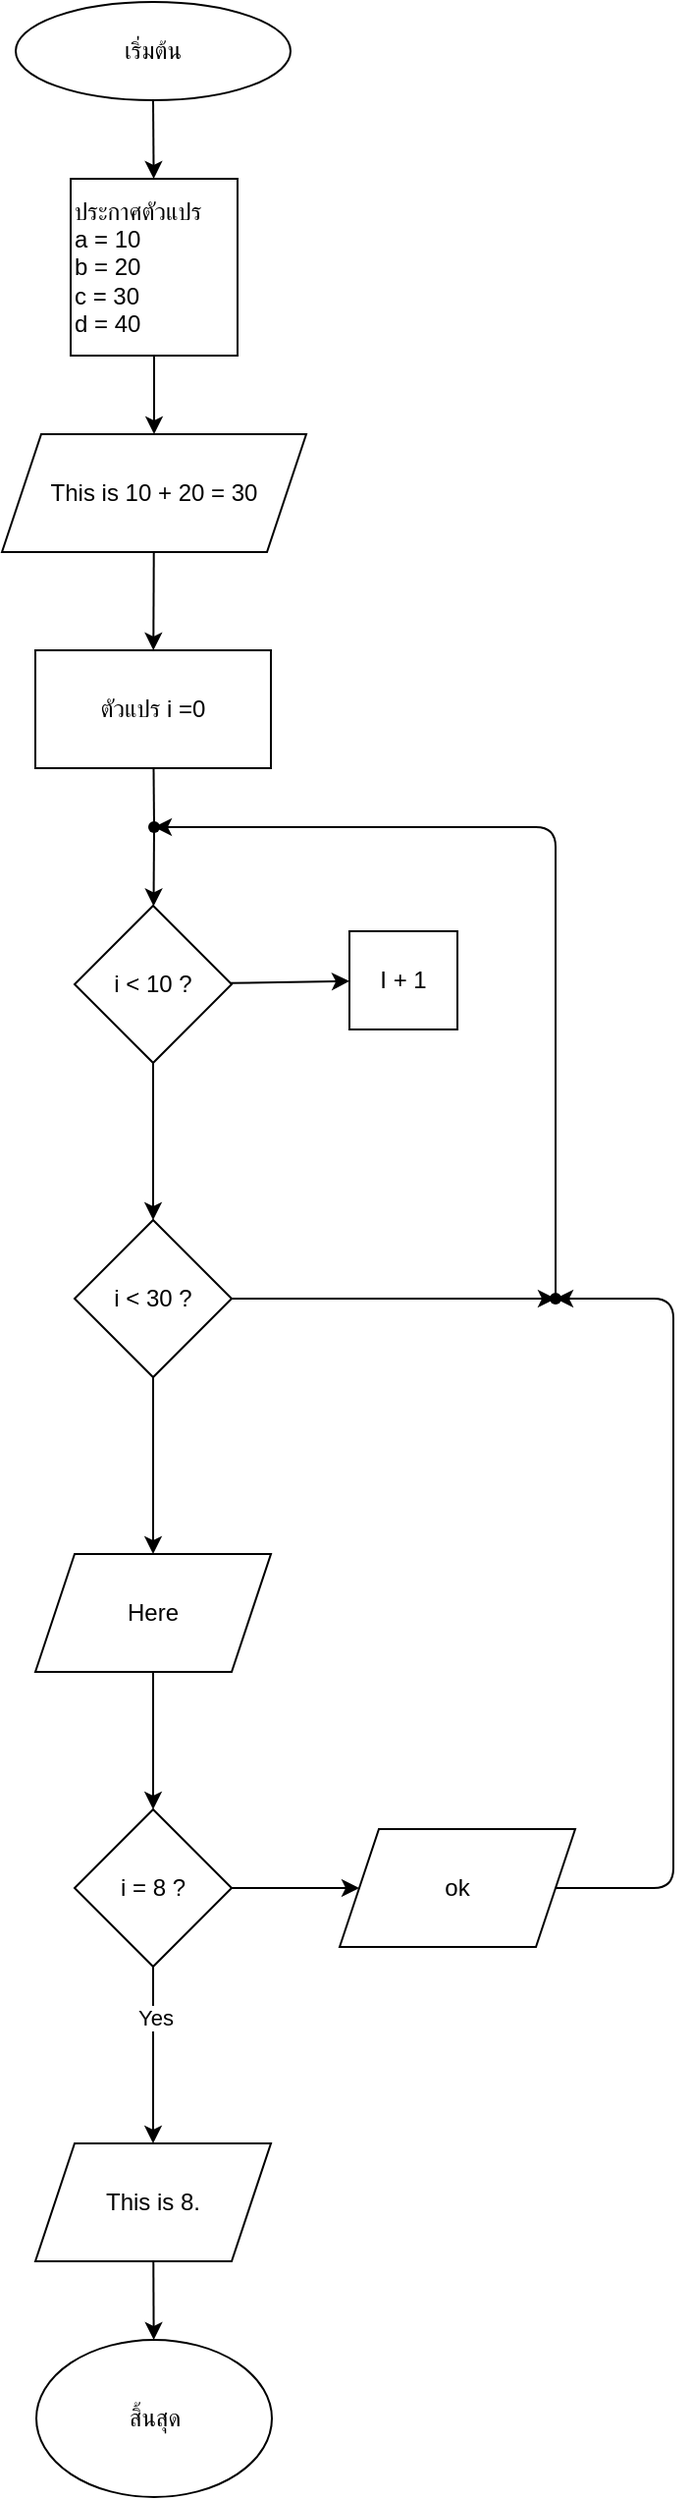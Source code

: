 <mxfile>
    <diagram id="5EaZELjJOPU8GoBZxEPi" name="Page-1">
        <mxGraphModel dx="406" dy="503" grid="1" gridSize="10" guides="1" tooltips="1" connect="1" arrows="1" fold="1" page="1" pageScale="1" pageWidth="3300" pageHeight="4681" math="0" shadow="0">
            <root>
                <mxCell id="0"/>
                <mxCell id="1" parent="0"/>
                <mxCell id="4" value="" style="edgeStyle=none;html=1;" edge="1" parent="1" source="2" target="3">
                    <mxGeometry relative="1" as="geometry"/>
                </mxCell>
                <mxCell id="2" value="เริ่มต้น" style="ellipse;whiteSpace=wrap;html=1;" vertex="1" parent="1">
                    <mxGeometry x="355" y="30" width="140" height="50" as="geometry"/>
                </mxCell>
                <mxCell id="6" value="" style="edgeStyle=none;html=1;" edge="1" parent="1" source="3" target="5">
                    <mxGeometry relative="1" as="geometry"/>
                </mxCell>
                <mxCell id="3" value="ประกาศตัวแปร&lt;br&gt;a = 10&lt;br&gt;b = 20&lt;br&gt;c = 30&lt;br&gt;d = 40&lt;br&gt;" style="rounded=0;whiteSpace=wrap;html=1;align=left;" vertex="1" parent="1">
                    <mxGeometry x="383" y="120" width="85" height="90" as="geometry"/>
                </mxCell>
                <mxCell id="22" value="" style="edgeStyle=none;html=1;" edge="1" parent="1" source="5" target="7">
                    <mxGeometry relative="1" as="geometry"/>
                </mxCell>
                <mxCell id="5" value="This is 10 + 20 = 30" style="shape=parallelogram;perimeter=parallelogramPerimeter;whiteSpace=wrap;html=1;fixedSize=1;" vertex="1" parent="1">
                    <mxGeometry x="348" y="250" width="155" height="60" as="geometry"/>
                </mxCell>
                <mxCell id="23" value="" style="edgeStyle=none;html=1;startArrow=none;" edge="1" parent="1" source="40" target="8">
                    <mxGeometry relative="1" as="geometry"/>
                </mxCell>
                <mxCell id="7" value="ตัวแปร i =0" style="rounded=0;whiteSpace=wrap;html=1;" vertex="1" parent="1">
                    <mxGeometry x="365" y="360" width="120" height="60" as="geometry"/>
                </mxCell>
                <mxCell id="13" value="" style="edgeStyle=none;html=1;" edge="1" parent="1" source="8" target="12">
                    <mxGeometry relative="1" as="geometry"/>
                </mxCell>
                <mxCell id="25" value="" style="edgeStyle=none;html=1;" edge="1" parent="1" source="8" target="24">
                    <mxGeometry relative="1" as="geometry"/>
                </mxCell>
                <mxCell id="8" value="i &amp;lt; 10 ?" style="rhombus;whiteSpace=wrap;html=1;" vertex="1" parent="1">
                    <mxGeometry x="385" y="490" width="80" height="80" as="geometry"/>
                </mxCell>
                <mxCell id="15" value="" style="edgeStyle=none;html=1;" edge="1" parent="1" source="12" target="14">
                    <mxGeometry relative="1" as="geometry"/>
                </mxCell>
                <mxCell id="34" value="" style="edgeStyle=none;html=1;" edge="1" parent="1" source="12" target="33">
                    <mxGeometry relative="1" as="geometry"/>
                </mxCell>
                <mxCell id="12" value="i &amp;lt; 30 ?" style="rhombus;whiteSpace=wrap;html=1;" vertex="1" parent="1">
                    <mxGeometry x="385" y="650" width="80" height="80" as="geometry"/>
                </mxCell>
                <mxCell id="17" value="" style="edgeStyle=none;html=1;" edge="1" parent="1" source="14" target="16">
                    <mxGeometry relative="1" as="geometry"/>
                </mxCell>
                <mxCell id="14" value="Here" style="shape=parallelogram;perimeter=parallelogramPerimeter;whiteSpace=wrap;html=1;fixedSize=1;" vertex="1" parent="1">
                    <mxGeometry x="365" y="820" width="120" height="60" as="geometry"/>
                </mxCell>
                <mxCell id="19" value="" style="edgeStyle=none;html=1;" edge="1" parent="1" source="16" target="18">
                    <mxGeometry relative="1" as="geometry"/>
                </mxCell>
                <mxCell id="30" value="Yes" style="edgeLabel;html=1;align=center;verticalAlign=middle;resizable=0;points=[];" vertex="1" connectable="0" parent="19">
                    <mxGeometry x="-0.417" y="1" relative="1" as="geometry">
                        <mxPoint as="offset"/>
                    </mxGeometry>
                </mxCell>
                <mxCell id="38" value="" style="edgeStyle=none;html=1;" edge="1" parent="1" source="16" target="20">
                    <mxGeometry relative="1" as="geometry"/>
                </mxCell>
                <mxCell id="16" value="i = 8 ?" style="rhombus;whiteSpace=wrap;html=1;" vertex="1" parent="1">
                    <mxGeometry x="385" y="950" width="80" height="80" as="geometry"/>
                </mxCell>
                <mxCell id="46" value="" style="edgeStyle=none;html=1;" edge="1" parent="1" source="18" target="45">
                    <mxGeometry relative="1" as="geometry"/>
                </mxCell>
                <mxCell id="18" value="This is 8." style="shape=parallelogram;perimeter=parallelogramPerimeter;whiteSpace=wrap;html=1;fixedSize=1;" vertex="1" parent="1">
                    <mxGeometry x="365" y="1120" width="120" height="60" as="geometry"/>
                </mxCell>
                <mxCell id="39" style="edgeStyle=none;html=1;entryX=1.207;entryY=1.036;entryDx=0;entryDy=0;entryPerimeter=0;exitX=1;exitY=0.5;exitDx=0;exitDy=0;" edge="1" parent="1" source="20" target="33">
                    <mxGeometry relative="1" as="geometry">
                        <Array as="points">
                            <mxPoint x="690" y="990"/>
                            <mxPoint x="690" y="690"/>
                        </Array>
                    </mxGeometry>
                </mxCell>
                <mxCell id="20" value="ok" style="shape=parallelogram;perimeter=parallelogramPerimeter;whiteSpace=wrap;html=1;fixedSize=1;" vertex="1" parent="1">
                    <mxGeometry x="520" y="960" width="120" height="60" as="geometry"/>
                </mxCell>
                <mxCell id="24" value="I + 1" style="whiteSpace=wrap;html=1;" vertex="1" parent="1">
                    <mxGeometry x="525" y="503" width="55" height="50" as="geometry"/>
                </mxCell>
                <mxCell id="41" value="" style="edgeStyle=none;html=1;" edge="1" parent="1" source="33" target="40">
                    <mxGeometry relative="1" as="geometry">
                        <Array as="points">
                            <mxPoint x="630" y="450"/>
                        </Array>
                    </mxGeometry>
                </mxCell>
                <mxCell id="33" value="" style="shape=waypoint;sketch=0;size=6;pointerEvents=1;points=[];fillColor=default;resizable=0;rotatable=0;perimeter=centerPerimeter;snapToPoint=1;" vertex="1" parent="1">
                    <mxGeometry x="620" y="680" width="20" height="20" as="geometry"/>
                </mxCell>
                <mxCell id="42" value="" style="edgeStyle=none;html=1;endArrow=none;" edge="1" parent="1" source="7" target="40">
                    <mxGeometry relative="1" as="geometry">
                        <mxPoint x="425" y="420" as="sourcePoint"/>
                        <mxPoint x="425" y="490" as="targetPoint"/>
                    </mxGeometry>
                </mxCell>
                <mxCell id="40" value="" style="shape=waypoint;sketch=0;size=6;pointerEvents=1;points=[];fillColor=default;resizable=0;rotatable=0;perimeter=centerPerimeter;snapToPoint=1;" vertex="1" parent="1">
                    <mxGeometry x="415.5" y="440" width="20" height="20" as="geometry"/>
                </mxCell>
                <mxCell id="45" value="สิ้นสุด" style="ellipse;whiteSpace=wrap;html=1;" vertex="1" parent="1">
                    <mxGeometry x="365.5" y="1220" width="120" height="80" as="geometry"/>
                </mxCell>
            </root>
        </mxGraphModel>
    </diagram>
</mxfile>